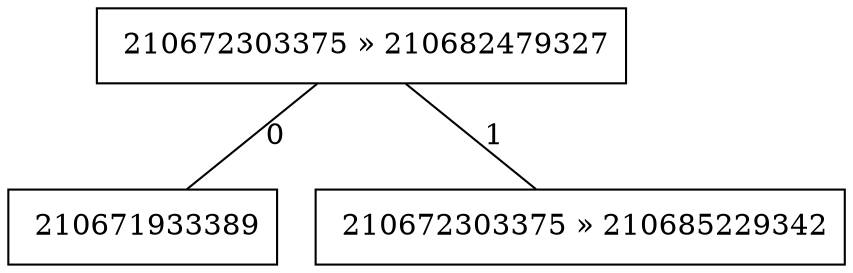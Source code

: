 graph {
0 [label=0];
0 -- 2 [label=0];
2 [label=" 210671933389"];
2 [shape=box]
0 -- 4 [label=1];
4 [label=" 210672303375 » 210685229342"];
4 [shape=box]
0 [label=" 210672303375 » 210682479327"];
0 [shape=box]
}
